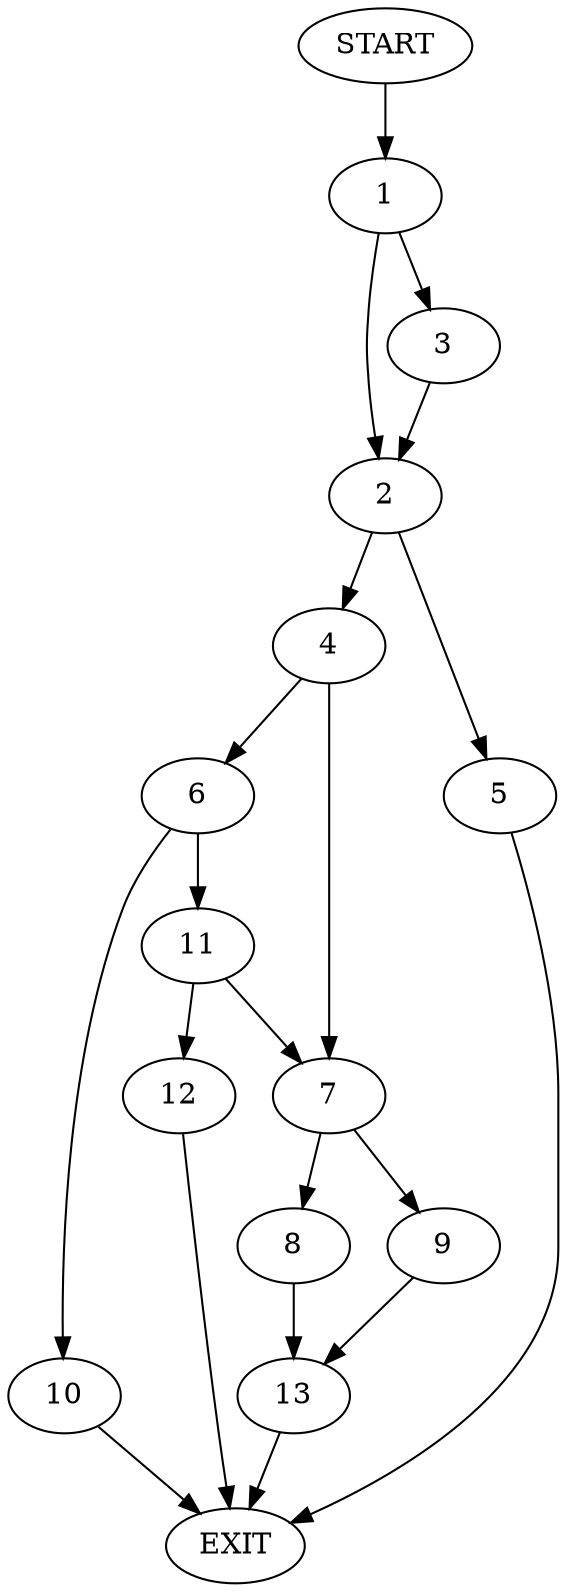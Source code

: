 digraph {
0 [label="START"]
14 [label="EXIT"]
0 -> 1
1 -> 2
1 -> 3
2 -> 4
2 -> 5
3 -> 2
4 -> 6
4 -> 7
5 -> 14
7 -> 8
7 -> 9
6 -> 10
6 -> 11
10 -> 14
11 -> 12
11 -> 7
12 -> 14
8 -> 13
9 -> 13
13 -> 14
}
